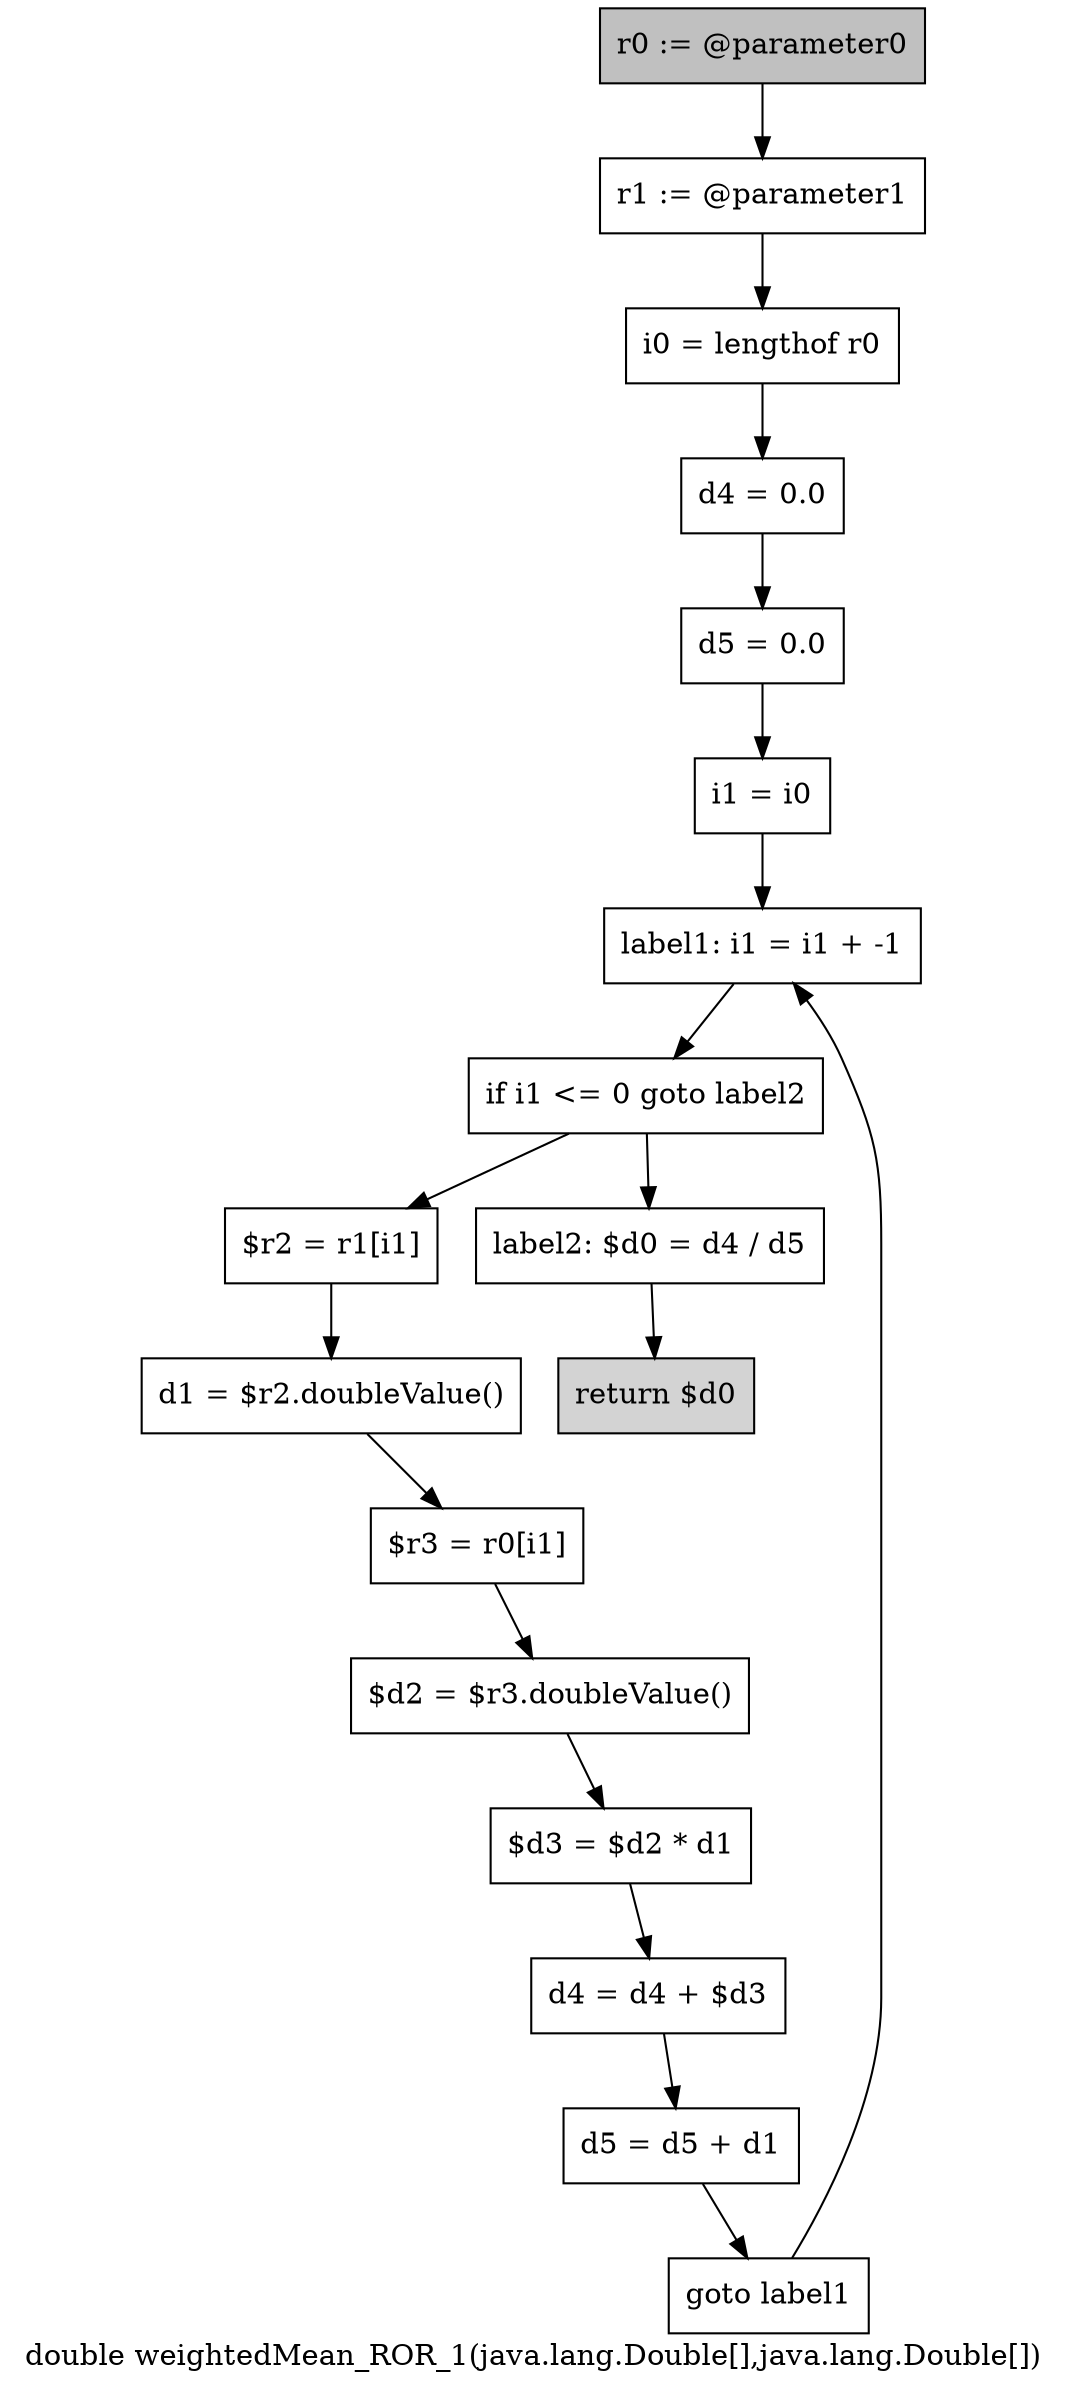 digraph "double weightedMean_ROR_1(java.lang.Double[],java.lang.Double[])" {
    label="double weightedMean_ROR_1(java.lang.Double[],java.lang.Double[])";
    node [shape=box];
    "0" [style=filled,fillcolor=gray,label="r0 := @parameter0",];
    "1" [label="r1 := @parameter1",];
    "0"->"1";
    "2" [label="i0 = lengthof r0",];
    "1"->"2";
    "3" [label="d4 = 0.0",];
    "2"->"3";
    "4" [label="d5 = 0.0",];
    "3"->"4";
    "5" [label="i1 = i0",];
    "4"->"5";
    "6" [label="label1: i1 = i1 + -1",];
    "5"->"6";
    "7" [label="if i1 <= 0 goto label2",];
    "6"->"7";
    "8" [label="$r2 = r1[i1]",];
    "7"->"8";
    "16" [label="label2: $d0 = d4 / d5",];
    "7"->"16";
    "9" [label="d1 = $r2.doubleValue()",];
    "8"->"9";
    "10" [label="$r3 = r0[i1]",];
    "9"->"10";
    "11" [label="$d2 = $r3.doubleValue()",];
    "10"->"11";
    "12" [label="$d3 = $d2 * d1",];
    "11"->"12";
    "13" [label="d4 = d4 + $d3",];
    "12"->"13";
    "14" [label="d5 = d5 + d1",];
    "13"->"14";
    "15" [label="goto label1",];
    "14"->"15";
    "15"->"6";
    "17" [style=filled,fillcolor=lightgray,label="return $d0",];
    "16"->"17";
}
